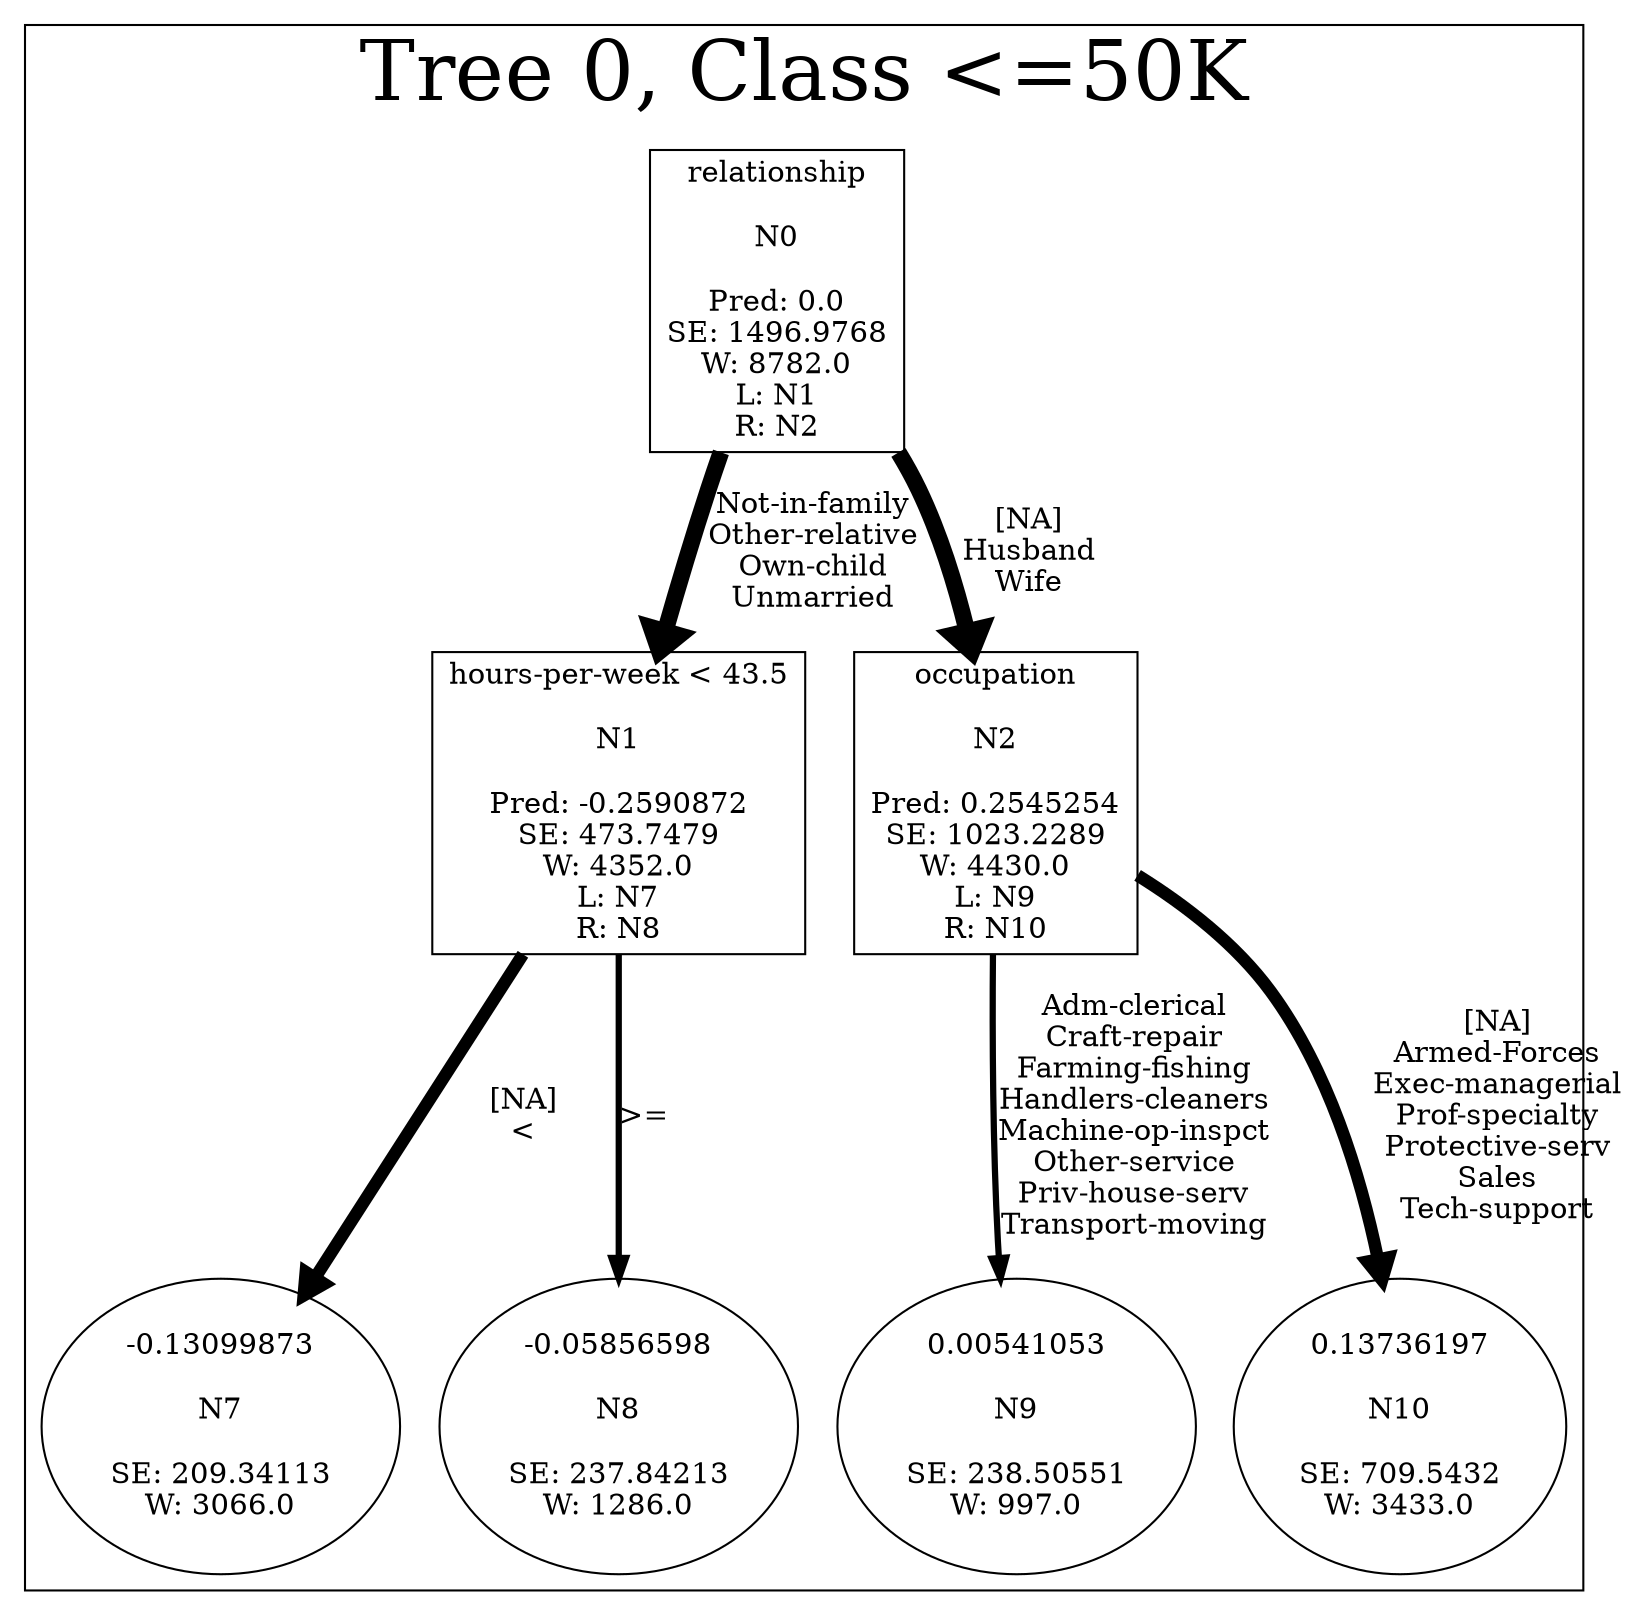 /*
Generated by:
    http://https://github.com/h2oai/h2o-3/tree/master/h2o-genmodel/src/main/java/hex/genmodel/tools/PrintMojo.java
*/

/*
On a mac:

$ brew install graphviz
$ dot -Tpng file.gv -o file.png
$ open file.png
*/

digraph G {

subgraph cluster_0 {
/* Nodes */

/* Level 0 */
{
"SG_0_Node_0" [shape=box, fontsize=14, label="relationship\n\nN0\n\nPred: 0.0\nSE: 1496.9768\nW: 8782.0\nL: N1\nR: N2"]
}

/* Level 1 */
{
"SG_0_Node_1" [shape=box, fontsize=14, label="hours-per-week < 43.5\n\nN1\n\nPred: -0.2590872\nSE: 473.7479\nW: 4352.0\nL: N7\nR: N8"]
"SG_0_Node_2" [shape=box, fontsize=14, label="occupation\n\nN2\n\nPred: 0.2545254\nSE: 1023.2289\nW: 4430.0\nL: N9\nR: N10"]
}

/* Level 2 */
{
"SG_0_Node_7" [fontsize=14, label="-0.13099873\n\nN7\n\nSE: 209.34113\nW: 3066.0"]
"SG_0_Node_8" [fontsize=14, label="-0.05856598\n\nN8\n\nSE: 237.84213\nW: 1286.0"]
"SG_0_Node_9" [fontsize=14, label="0.00541053\n\nN9\n\nSE: 238.50551\nW: 997.0"]
"SG_0_Node_10" [fontsize=14, label="0.13736197\n\nN10\n\nSE: 709.5432\nW: 3433.0"]
}

/* Edges */
"SG_0_Node_0" -> "SG_0_Node_1" [penwidth=8,fontsize=14, label="Not-in-family
Other-relative
Own-child
Unmarried
"]
"SG_0_Node_0" -> "SG_0_Node_2" [penwidth=8,fontsize=14, label="[NA]
Husband
Wife
"]
"SG_0_Node_2" -> "SG_0_Node_9" [penwidth=3,fontsize=14, label="Adm-clerical
Craft-repair
Farming-fishing
Handlers-cleaners
Machine-op-inspct
Other-service
Priv-house-serv
Transport-moving
"]
"SG_0_Node_2" -> "SG_0_Node_10" [penwidth=6,fontsize=14, label="[NA]
Armed-Forces
Exec-managerial
Prof-specialty
Protective-serv
Sales
Tech-support
"]
"SG_0_Node_1" -> "SG_0_Node_7" [penwidth=6,fontsize=14, label="[NA]
<
"]
"SG_0_Node_1" -> "SG_0_Node_8" [penwidth=3,fontsize=14, label=">=
"]

fontsize=40
label="Tree 0, Class <=50K"
}

}

